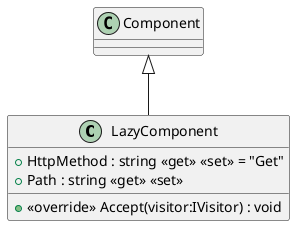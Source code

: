@startuml
class LazyComponent {
    + HttpMethod : string <<get>> <<set>> = "Get"
    + Path : string <<get>> <<set>>
    + <<override>> Accept(visitor:IVisitor) : void
}
Component <|-- LazyComponent
@enduml
